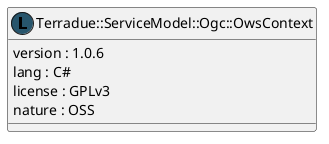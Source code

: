 @startuml
  class "Terradue::ServiceModel::Ogc::OwsContext" as namespace_terradue_1_1_service_model_1_1_ogc_1_1_ows_context << (L, #27556C) >> [[../namespaces/namespace_terradue_1_1_service_model_1_1_ogc_1_1_ows_context.html]] {
     version : 1.0.6 
     lang : C#
     license : GPLv3
     nature : OSS
  }
@enduml
